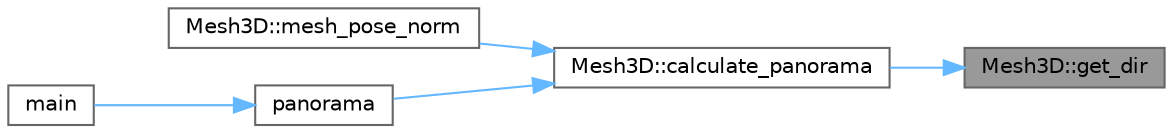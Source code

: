 digraph "Mesh3D::get_dir"
{
 // LATEX_PDF_SIZE
  bgcolor="transparent";
  edge [fontname=Helvetica,fontsize=10,labelfontname=Helvetica,labelfontsize=10];
  node [fontname=Helvetica,fontsize=10,shape=box,height=0.2,width=0.4];
  rankdir="RL";
  Node1 [id="Node000001",label="Mesh3D::get_dir",height=0.2,width=0.4,color="gray40", fillcolor="grey60", style="filled", fontcolor="black",tooltip="Get direction of ray based on axis and angle."];
  Node1 -> Node2 [id="edge1_Node000001_Node000002",dir="back",color="steelblue1",style="solid",tooltip=" "];
  Node2 [id="Node000002",label="Mesh3D::calculate_panorama",height=0.2,width=0.4,color="grey40", fillcolor="white", style="filled",URL="$classMesh3D.html#a0a984cd43ac240bc77aedaa564824fbb",tooltip="Calculate PANORAMA [extended] representation of the 3D mesh."];
  Node2 -> Node3 [id="edge2_Node000002_Node000003",dir="back",color="steelblue1",style="solid",tooltip=" "];
  Node3 [id="Node000003",label="Mesh3D::mesh_pose_norm",height=0.2,width=0.4,color="grey40", fillcolor="white", style="filled",URL="$classMesh3D.html#a46b3dc7efd61e25fb9f157b7b3592747",tooltip="Compute the normalized pose of 3d mesh."];
  Node2 -> Node4 [id="edge3_Node000002_Node000004",dir="back",color="steelblue1",style="solid",tooltip=" "];
  Node4 [id="Node000004",label="panorama",height=0.2,width=0.4,color="grey40", fillcolor="white", style="filled",URL="$main_8cpp.html#a2c209674c35c64c91f02b662b0902b5f",tooltip=" "];
  Node4 -> Node5 [id="edge4_Node000004_Node000005",dir="back",color="steelblue1",style="solid",tooltip=" "];
  Node5 [id="Node000005",label="main",height=0.2,width=0.4,color="grey40", fillcolor="white", style="filled",URL="$main_8cpp.html#a0ddf1224851353fc92bfbff6f499fa97",tooltip=" "];
}
